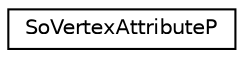 digraph "Graphical Class Hierarchy"
{
 // LATEX_PDF_SIZE
  edge [fontname="Helvetica",fontsize="10",labelfontname="Helvetica",labelfontsize="10"];
  node [fontname="Helvetica",fontsize="10",shape=record];
  rankdir="LR";
  Node0 [label="SoVertexAttributeP",height=0.2,width=0.4,color="black", fillcolor="white", style="filled",URL="$classSoVertexAttributeP.html",tooltip=" "];
}
